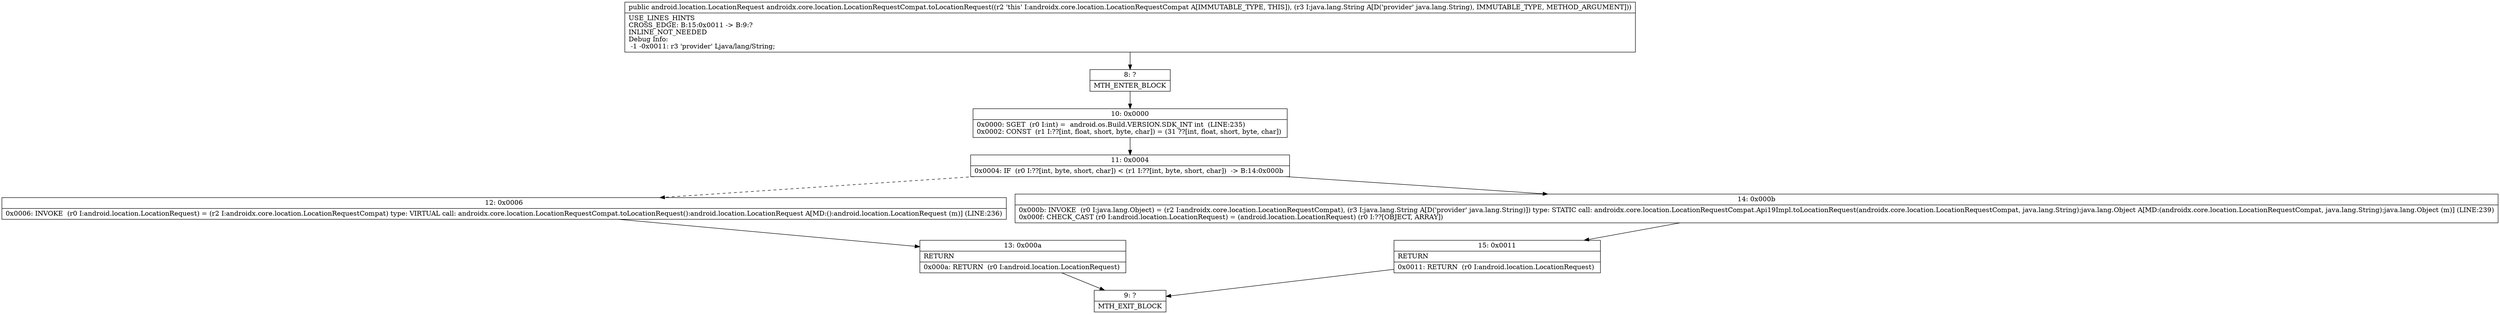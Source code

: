 digraph "CFG forandroidx.core.location.LocationRequestCompat.toLocationRequest(Ljava\/lang\/String;)Landroid\/location\/LocationRequest;" {
Node_8 [shape=record,label="{8\:\ ?|MTH_ENTER_BLOCK\l}"];
Node_10 [shape=record,label="{10\:\ 0x0000|0x0000: SGET  (r0 I:int) =  android.os.Build.VERSION.SDK_INT int  (LINE:235)\l0x0002: CONST  (r1 I:??[int, float, short, byte, char]) = (31 ??[int, float, short, byte, char]) \l}"];
Node_11 [shape=record,label="{11\:\ 0x0004|0x0004: IF  (r0 I:??[int, byte, short, char]) \< (r1 I:??[int, byte, short, char])  \-\> B:14:0x000b \l}"];
Node_12 [shape=record,label="{12\:\ 0x0006|0x0006: INVOKE  (r0 I:android.location.LocationRequest) = (r2 I:androidx.core.location.LocationRequestCompat) type: VIRTUAL call: androidx.core.location.LocationRequestCompat.toLocationRequest():android.location.LocationRequest A[MD:():android.location.LocationRequest (m)] (LINE:236)\l}"];
Node_13 [shape=record,label="{13\:\ 0x000a|RETURN\l|0x000a: RETURN  (r0 I:android.location.LocationRequest) \l}"];
Node_9 [shape=record,label="{9\:\ ?|MTH_EXIT_BLOCK\l}"];
Node_14 [shape=record,label="{14\:\ 0x000b|0x000b: INVOKE  (r0 I:java.lang.Object) = (r2 I:androidx.core.location.LocationRequestCompat), (r3 I:java.lang.String A[D('provider' java.lang.String)]) type: STATIC call: androidx.core.location.LocationRequestCompat.Api19Impl.toLocationRequest(androidx.core.location.LocationRequestCompat, java.lang.String):java.lang.Object A[MD:(androidx.core.location.LocationRequestCompat, java.lang.String):java.lang.Object (m)] (LINE:239)\l0x000f: CHECK_CAST (r0 I:android.location.LocationRequest) = (android.location.LocationRequest) (r0 I:??[OBJECT, ARRAY]) \l}"];
Node_15 [shape=record,label="{15\:\ 0x0011|RETURN\l|0x0011: RETURN  (r0 I:android.location.LocationRequest) \l}"];
MethodNode[shape=record,label="{public android.location.LocationRequest androidx.core.location.LocationRequestCompat.toLocationRequest((r2 'this' I:androidx.core.location.LocationRequestCompat A[IMMUTABLE_TYPE, THIS]), (r3 I:java.lang.String A[D('provider' java.lang.String), IMMUTABLE_TYPE, METHOD_ARGUMENT]))  | USE_LINES_HINTS\lCROSS_EDGE: B:15:0x0011 \-\> B:9:?\lINLINE_NOT_NEEDED\lDebug Info:\l  \-1 \-0x0011: r3 'provider' Ljava\/lang\/String;\l}"];
MethodNode -> Node_8;Node_8 -> Node_10;
Node_10 -> Node_11;
Node_11 -> Node_12[style=dashed];
Node_11 -> Node_14;
Node_12 -> Node_13;
Node_13 -> Node_9;
Node_14 -> Node_15;
Node_15 -> Node_9;
}

